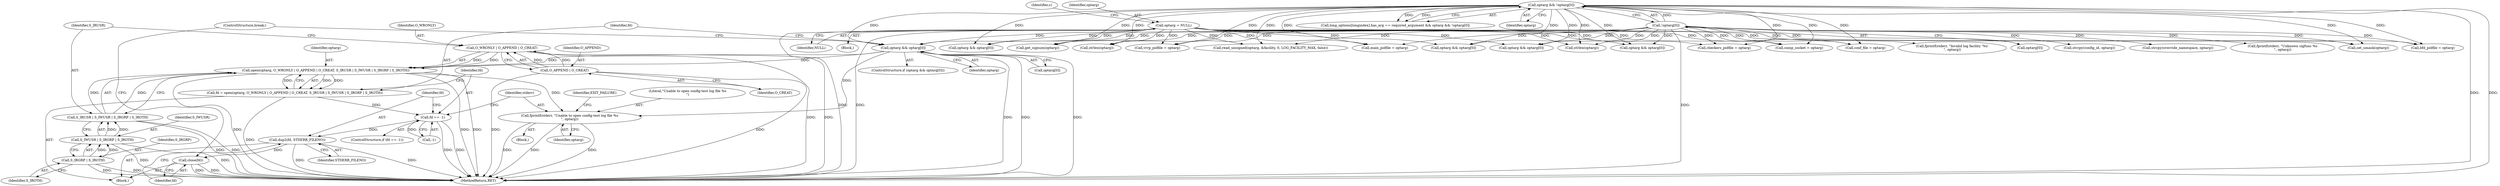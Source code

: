 digraph "0_keepalived_c6247a9ef2c7b33244ab1d3aa5d629ec49f0a067_2@API" {
"1000419" [label="(Call,open(optarg, O_WRONLY | O_APPEND | O_CREAT, S_IRUSR | S_IWUSR | S_IRGRP | S_IROTH))"];
"1000410" [label="(Call,optarg && optarg[0])"];
"1000180" [label="(Call,optarg && !optarg[0])"];
"1000182" [label="(Call,!optarg[0])"];
"1000190" [label="(Call,optarg = NULL)"];
"1000421" [label="(Call,O_WRONLY | O_APPEND | O_CREAT)"];
"1000423" [label="(Call,O_APPEND | O_CREAT)"];
"1000426" [label="(Call,S_IRUSR | S_IWUSR | S_IRGRP | S_IROTH)"];
"1000428" [label="(Call,S_IWUSR | S_IRGRP | S_IROTH)"];
"1000430" [label="(Call,S_IRGRP | S_IROTH)"];
"1000417" [label="(Call,fd = open(optarg, O_WRONLY | O_APPEND | O_CREAT, S_IRUSR | S_IWUSR | S_IRGRP | S_IROTH))"];
"1000434" [label="(Call,fd == -1)"];
"1000445" [label="(Call,dup2(fd, STDERR_FILENO))"];
"1000448" [label="(Call,close(fd))"];
"1000439" [label="(Call,fprintf(stderr, \"Unable to open config-test log file %s\n\", optarg))"];
"1000190" [label="(Call,optarg = NULL)"];
"1000452" [label="(Call,conf_file = optarg)"];
"1000194" [label="(Identifier,c)"];
"1000440" [label="(Identifier,stderr)"];
"1000409" [label="(ControlStructure,if (optarg && optarg[0]))"];
"1000192" [label="(Identifier,NULL)"];
"1000438" [label="(Block,)"];
"1000499" [label="(Call,bfd_pidfile = optarg)"];
"1000651" [label="(Call,optarg && optarg[0])"];
"1000436" [label="(Call,-1)"];
"1000420" [label="(Identifier,optarg)"];
"1000745" [label="(MethodReturn,RET)"];
"1000542" [label="(Call,strlen(optarg))"];
"1000186" [label="(Block,)"];
"1000411" [label="(Identifier,optarg)"];
"1000509" [label="(Call,snmp_socket = optarg)"];
"1000435" [label="(Identifier,fd)"];
"1000424" [label="(Identifier,O_APPEND)"];
"1000354" [label="(Call,optarg && optarg[0])"];
"1000182" [label="(Call,!optarg[0])"];
"1000433" [label="(ControlStructure,if (fd == -1))"];
"1000429" [label="(Identifier,S_IWUSR)"];
"1000439" [label="(Call,fprintf(stderr, \"Unable to open config-test log file %s\n\", optarg))"];
"1000191" [label="(Identifier,optarg)"];
"1000335" [label="(Call,fprintf(stderr, \"Invalid log facility '%s'\n\", optarg))"];
"1000447" [label="(Identifier,STDERR_FILENO)"];
"1000417" [label="(Call,fd = open(optarg, O_WRONLY | O_APPEND | O_CREAT, S_IRUSR | S_IWUSR | S_IRGRP | S_IROTH))"];
"1000606" [label="(Call,optarg && optarg[0])"];
"1000418" [label="(Identifier,fd)"];
"1000441" [label="(Literal,\"Unable to open config-test log file %s\n\")"];
"1000442" [label="(Identifier,optarg)"];
"1000183" [label="(Call,optarg[0])"];
"1000419" [label="(Call,open(optarg, O_WRONLY | O_APPEND | O_CREAT, S_IRUSR | S_IWUSR | S_IRGRP | S_IROTH))"];
"1000415" [label="(Block,)"];
"1000410" [label="(Call,optarg && optarg[0])"];
"1000559" [label="(Call,strcpy(config_id, optarg))"];
"1000566" [label="(Call,get_signum(optarg))"];
"1000328" [label="(Call,read_unsigned(optarg, &facility, 0, LOG_FACILITY_MAX, false))"];
"1000428" [label="(Call,S_IWUSR | S_IRGRP | S_IROTH)"];
"1000478" [label="(Call,main_pidfile = optarg)"];
"1000431" [label="(Identifier,S_IRGRP)"];
"1000384" [label="(Call,set_umask(optarg))"];
"1000432" [label="(Identifier,S_IROTH)"];
"1000425" [label="(Identifier,O_CREAT)"];
"1000494" [label="(Call,vrrp_pidfile = optarg)"];
"1000446" [label="(Identifier,fd)"];
"1000483" [label="(Call,checkers_pidfile = optarg)"];
"1000518" [label="(Call,optarg && optarg[0])"];
"1000180" [label="(Call,optarg && !optarg[0])"];
"1000556" [label="(Call,strlen(optarg))"];
"1000450" [label="(ControlStructure,break;)"];
"1000412" [label="(Call,optarg[0])"];
"1000545" [label="(Call,strcpy(override_namespace, optarg))"];
"1000421" [label="(Call,O_WRONLY | O_APPEND | O_CREAT)"];
"1000430" [label="(Call,S_IRGRP | S_IROTH)"];
"1000574" [label="(Call,fprintf(stderr, \"Unknown sigfunc %s\n\", optarg))"];
"1000434" [label="(Call,fd == -1)"];
"1000445" [label="(Call,dup2(fd, STDERR_FILENO))"];
"1000422" [label="(Identifier,O_WRONLY)"];
"1000448" [label="(Call,close(fd))"];
"1000172" [label="(Call,long_options[longindex].has_arg == required_argument && optarg && !optarg[0])"];
"1000426" [label="(Call,S_IRUSR | S_IWUSR | S_IRGRP | S_IROTH)"];
"1000427" [label="(Identifier,S_IRUSR)"];
"1000444" [label="(Identifier,EXIT_FAILURE)"];
"1000181" [label="(Identifier,optarg)"];
"1000449" [label="(Identifier,fd)"];
"1000423" [label="(Call,O_APPEND | O_CREAT)"];
"1000419" -> "1000417"  [label="AST: "];
"1000419" -> "1000426"  [label="CFG: "];
"1000420" -> "1000419"  [label="AST: "];
"1000421" -> "1000419"  [label="AST: "];
"1000426" -> "1000419"  [label="AST: "];
"1000417" -> "1000419"  [label="CFG: "];
"1000419" -> "1000745"  [label="DDG: "];
"1000419" -> "1000745"  [label="DDG: "];
"1000419" -> "1000745"  [label="DDG: "];
"1000419" -> "1000417"  [label="DDG: "];
"1000419" -> "1000417"  [label="DDG: "];
"1000419" -> "1000417"  [label="DDG: "];
"1000410" -> "1000419"  [label="DDG: "];
"1000410" -> "1000419"  [label="DDG: "];
"1000421" -> "1000419"  [label="DDG: "];
"1000421" -> "1000419"  [label="DDG: "];
"1000426" -> "1000419"  [label="DDG: "];
"1000426" -> "1000419"  [label="DDG: "];
"1000419" -> "1000439"  [label="DDG: "];
"1000410" -> "1000409"  [label="AST: "];
"1000410" -> "1000411"  [label="CFG: "];
"1000410" -> "1000412"  [label="CFG: "];
"1000411" -> "1000410"  [label="AST: "];
"1000412" -> "1000410"  [label="AST: "];
"1000418" -> "1000410"  [label="CFG: "];
"1000450" -> "1000410"  [label="CFG: "];
"1000410" -> "1000745"  [label="DDG: "];
"1000410" -> "1000745"  [label="DDG: "];
"1000410" -> "1000745"  [label="DDG: "];
"1000180" -> "1000410"  [label="DDG: "];
"1000190" -> "1000410"  [label="DDG: "];
"1000182" -> "1000410"  [label="DDG: "];
"1000410" -> "1000439"  [label="DDG: "];
"1000180" -> "1000172"  [label="AST: "];
"1000180" -> "1000181"  [label="CFG: "];
"1000180" -> "1000182"  [label="CFG: "];
"1000181" -> "1000180"  [label="AST: "];
"1000182" -> "1000180"  [label="AST: "];
"1000172" -> "1000180"  [label="CFG: "];
"1000180" -> "1000745"  [label="DDG: "];
"1000180" -> "1000745"  [label="DDG: "];
"1000180" -> "1000172"  [label="DDG: "];
"1000180" -> "1000172"  [label="DDG: "];
"1000182" -> "1000180"  [label="DDG: "];
"1000180" -> "1000328"  [label="DDG: "];
"1000180" -> "1000354"  [label="DDG: "];
"1000180" -> "1000384"  [label="DDG: "];
"1000180" -> "1000452"  [label="DDG: "];
"1000180" -> "1000478"  [label="DDG: "];
"1000180" -> "1000483"  [label="DDG: "];
"1000180" -> "1000494"  [label="DDG: "];
"1000180" -> "1000499"  [label="DDG: "];
"1000180" -> "1000509"  [label="DDG: "];
"1000180" -> "1000518"  [label="DDG: "];
"1000180" -> "1000542"  [label="DDG: "];
"1000180" -> "1000556"  [label="DDG: "];
"1000180" -> "1000566"  [label="DDG: "];
"1000180" -> "1000606"  [label="DDG: "];
"1000180" -> "1000651"  [label="DDG: "];
"1000182" -> "1000183"  [label="CFG: "];
"1000183" -> "1000182"  [label="AST: "];
"1000182" -> "1000745"  [label="DDG: "];
"1000182" -> "1000328"  [label="DDG: "];
"1000182" -> "1000335"  [label="DDG: "];
"1000182" -> "1000354"  [label="DDG: "];
"1000182" -> "1000384"  [label="DDG: "];
"1000182" -> "1000452"  [label="DDG: "];
"1000182" -> "1000478"  [label="DDG: "];
"1000182" -> "1000483"  [label="DDG: "];
"1000182" -> "1000494"  [label="DDG: "];
"1000182" -> "1000499"  [label="DDG: "];
"1000182" -> "1000509"  [label="DDG: "];
"1000182" -> "1000518"  [label="DDG: "];
"1000182" -> "1000542"  [label="DDG: "];
"1000182" -> "1000545"  [label="DDG: "];
"1000182" -> "1000556"  [label="DDG: "];
"1000182" -> "1000559"  [label="DDG: "];
"1000182" -> "1000566"  [label="DDG: "];
"1000182" -> "1000574"  [label="DDG: "];
"1000182" -> "1000606"  [label="DDG: "];
"1000182" -> "1000651"  [label="DDG: "];
"1000190" -> "1000186"  [label="AST: "];
"1000190" -> "1000192"  [label="CFG: "];
"1000191" -> "1000190"  [label="AST: "];
"1000192" -> "1000190"  [label="AST: "];
"1000194" -> "1000190"  [label="CFG: "];
"1000190" -> "1000745"  [label="DDG: "];
"1000190" -> "1000745"  [label="DDG: "];
"1000190" -> "1000328"  [label="DDG: "];
"1000190" -> "1000354"  [label="DDG: "];
"1000190" -> "1000384"  [label="DDG: "];
"1000190" -> "1000452"  [label="DDG: "];
"1000190" -> "1000478"  [label="DDG: "];
"1000190" -> "1000483"  [label="DDG: "];
"1000190" -> "1000494"  [label="DDG: "];
"1000190" -> "1000499"  [label="DDG: "];
"1000190" -> "1000509"  [label="DDG: "];
"1000190" -> "1000518"  [label="DDG: "];
"1000190" -> "1000542"  [label="DDG: "];
"1000190" -> "1000556"  [label="DDG: "];
"1000190" -> "1000566"  [label="DDG: "];
"1000190" -> "1000606"  [label="DDG: "];
"1000190" -> "1000651"  [label="DDG: "];
"1000421" -> "1000423"  [label="CFG: "];
"1000422" -> "1000421"  [label="AST: "];
"1000423" -> "1000421"  [label="AST: "];
"1000427" -> "1000421"  [label="CFG: "];
"1000421" -> "1000745"  [label="DDG: "];
"1000421" -> "1000745"  [label="DDG: "];
"1000423" -> "1000421"  [label="DDG: "];
"1000423" -> "1000421"  [label="DDG: "];
"1000423" -> "1000425"  [label="CFG: "];
"1000424" -> "1000423"  [label="AST: "];
"1000425" -> "1000423"  [label="AST: "];
"1000423" -> "1000745"  [label="DDG: "];
"1000423" -> "1000745"  [label="DDG: "];
"1000426" -> "1000428"  [label="CFG: "];
"1000427" -> "1000426"  [label="AST: "];
"1000428" -> "1000426"  [label="AST: "];
"1000426" -> "1000745"  [label="DDG: "];
"1000426" -> "1000745"  [label="DDG: "];
"1000428" -> "1000426"  [label="DDG: "];
"1000428" -> "1000426"  [label="DDG: "];
"1000428" -> "1000430"  [label="CFG: "];
"1000429" -> "1000428"  [label="AST: "];
"1000430" -> "1000428"  [label="AST: "];
"1000428" -> "1000745"  [label="DDG: "];
"1000428" -> "1000745"  [label="DDG: "];
"1000430" -> "1000428"  [label="DDG: "];
"1000430" -> "1000428"  [label="DDG: "];
"1000430" -> "1000432"  [label="CFG: "];
"1000431" -> "1000430"  [label="AST: "];
"1000432" -> "1000430"  [label="AST: "];
"1000430" -> "1000745"  [label="DDG: "];
"1000430" -> "1000745"  [label="DDG: "];
"1000417" -> "1000415"  [label="AST: "];
"1000418" -> "1000417"  [label="AST: "];
"1000435" -> "1000417"  [label="CFG: "];
"1000417" -> "1000745"  [label="DDG: "];
"1000417" -> "1000434"  [label="DDG: "];
"1000434" -> "1000433"  [label="AST: "];
"1000434" -> "1000436"  [label="CFG: "];
"1000435" -> "1000434"  [label="AST: "];
"1000436" -> "1000434"  [label="AST: "];
"1000440" -> "1000434"  [label="CFG: "];
"1000446" -> "1000434"  [label="CFG: "];
"1000434" -> "1000745"  [label="DDG: "];
"1000434" -> "1000745"  [label="DDG: "];
"1000436" -> "1000434"  [label="DDG: "];
"1000434" -> "1000445"  [label="DDG: "];
"1000445" -> "1000415"  [label="AST: "];
"1000445" -> "1000447"  [label="CFG: "];
"1000446" -> "1000445"  [label="AST: "];
"1000447" -> "1000445"  [label="AST: "];
"1000449" -> "1000445"  [label="CFG: "];
"1000445" -> "1000745"  [label="DDG: "];
"1000445" -> "1000745"  [label="DDG: "];
"1000445" -> "1000448"  [label="DDG: "];
"1000448" -> "1000415"  [label="AST: "];
"1000448" -> "1000449"  [label="CFG: "];
"1000449" -> "1000448"  [label="AST: "];
"1000450" -> "1000448"  [label="CFG: "];
"1000448" -> "1000745"  [label="DDG: "];
"1000448" -> "1000745"  [label="DDG: "];
"1000439" -> "1000438"  [label="AST: "];
"1000439" -> "1000442"  [label="CFG: "];
"1000440" -> "1000439"  [label="AST: "];
"1000441" -> "1000439"  [label="AST: "];
"1000442" -> "1000439"  [label="AST: "];
"1000444" -> "1000439"  [label="CFG: "];
"1000439" -> "1000745"  [label="DDG: "];
"1000439" -> "1000745"  [label="DDG: "];
"1000439" -> "1000745"  [label="DDG: "];
}
